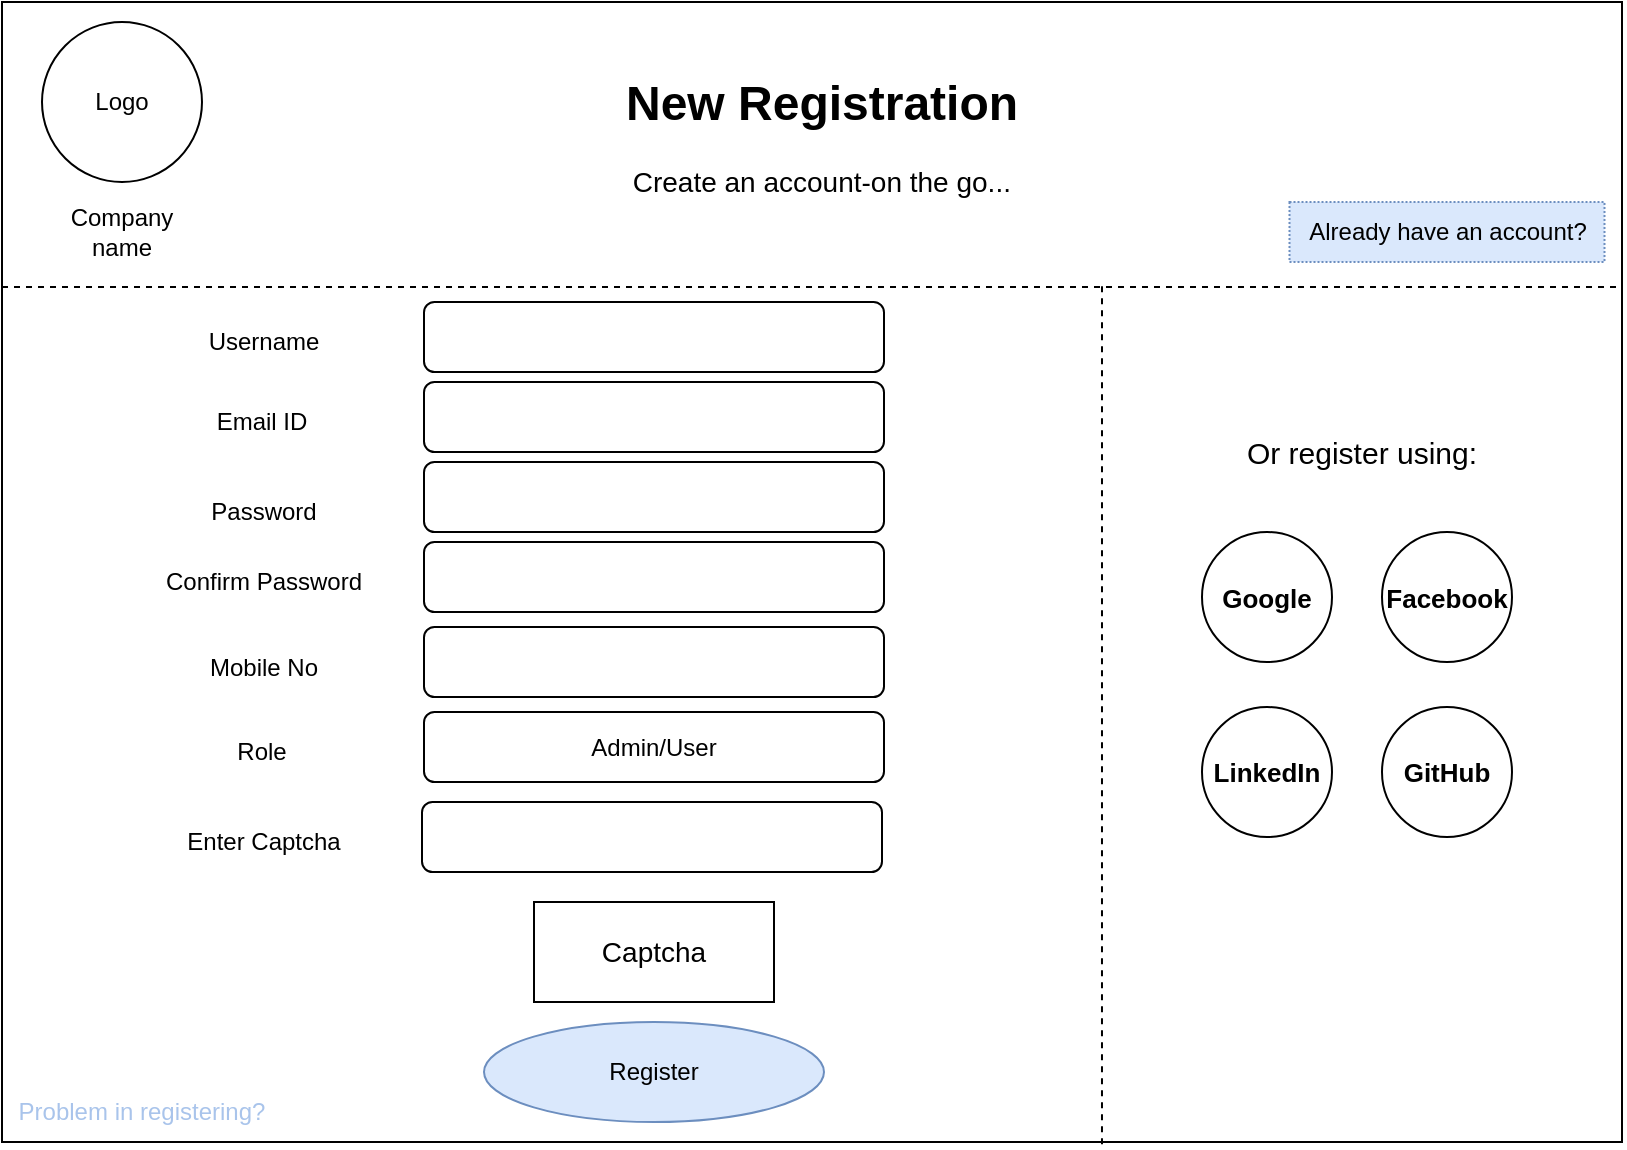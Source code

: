 <mxfile version="25.0.1">
  <diagram name="Page-1" id="a4X9eO-6MVo2i-jiWQWy">
    <mxGraphModel dx="1004" dy="587" grid="1" gridSize="10" guides="1" tooltips="1" connect="1" arrows="1" fold="1" page="1" pageScale="1" pageWidth="827" pageHeight="1169" math="0" shadow="0">
      <root>
        <mxCell id="0" />
        <mxCell id="1" parent="0" />
        <mxCell id="lu0h1AL_IJaP39AaXj-P-2" value="" style="rounded=0;whiteSpace=wrap;html=1;strokeColor=#000000;" parent="1" vertex="1">
          <mxGeometry y="40" width="810" height="570" as="geometry" />
        </mxCell>
        <mxCell id="lu0h1AL_IJaP39AaXj-P-4" value="Logo" style="ellipse;whiteSpace=wrap;html=1;aspect=fixed;" parent="1" vertex="1">
          <mxGeometry x="20" y="50" width="80" height="80" as="geometry" />
        </mxCell>
        <mxCell id="lu0h1AL_IJaP39AaXj-P-5" value="Company name" style="text;html=1;align=center;verticalAlign=middle;whiteSpace=wrap;rounded=0;" parent="1" vertex="1">
          <mxGeometry x="30" y="140" width="60" height="30" as="geometry" />
        </mxCell>
        <mxCell id="lu0h1AL_IJaP39AaXj-P-6" value="" style="endArrow=none;dashed=1;html=1;rounded=0;exitX=0;exitY=0.25;exitDx=0;exitDy=0;entryX=1;entryY=0.25;entryDx=0;entryDy=0;" parent="1" source="lu0h1AL_IJaP39AaXj-P-2" target="lu0h1AL_IJaP39AaXj-P-2" edge="1">
          <mxGeometry width="50" height="50" relative="1" as="geometry">
            <mxPoint x="390" y="320" as="sourcePoint" />
            <mxPoint x="440" y="270" as="targetPoint" />
          </mxGeometry>
        </mxCell>
        <mxCell id="lu0h1AL_IJaP39AaXj-P-8" value="&lt;h1 style=&quot;margin-top: 0px;&quot;&gt;New Registration&lt;/h1&gt;&lt;p&gt;&amp;nbsp;&lt;font style=&quot;font-size: 14px;&quot;&gt;Create an account-on the go...&lt;/font&gt;&lt;/p&gt;" style="text;html=1;whiteSpace=wrap;overflow=hidden;rounded=0;" parent="1" vertex="1">
          <mxGeometry x="310" y="70" width="220" height="80" as="geometry" />
        </mxCell>
        <mxCell id="lu0h1AL_IJaP39AaXj-P-9" value="Username" style="text;html=1;align=center;verticalAlign=middle;whiteSpace=wrap;rounded=0;" parent="1" vertex="1">
          <mxGeometry x="51" y="195" width="160" height="30" as="geometry" />
        </mxCell>
        <mxCell id="lu0h1AL_IJaP39AaXj-P-10" value="Email ID" style="text;html=1;align=center;verticalAlign=middle;whiteSpace=wrap;rounded=0;" parent="1" vertex="1">
          <mxGeometry x="50" y="235" width="160" height="30" as="geometry" />
        </mxCell>
        <mxCell id="lu0h1AL_IJaP39AaXj-P-11" value="Password" style="text;html=1;align=center;verticalAlign=middle;whiteSpace=wrap;rounded=0;" parent="1" vertex="1">
          <mxGeometry x="51" y="280" width="160" height="30" as="geometry" />
        </mxCell>
        <mxCell id="lu0h1AL_IJaP39AaXj-P-12" value="Confirm Password" style="text;html=1;align=center;verticalAlign=middle;whiteSpace=wrap;rounded=0;" parent="1" vertex="1">
          <mxGeometry x="51" y="315" width="160" height="30" as="geometry" />
        </mxCell>
        <mxCell id="lu0h1AL_IJaP39AaXj-P-13" value="Mobile No" style="text;html=1;align=center;verticalAlign=middle;whiteSpace=wrap;rounded=0;" parent="1" vertex="1">
          <mxGeometry x="51" y="357.5" width="160" height="30" as="geometry" />
        </mxCell>
        <mxCell id="lu0h1AL_IJaP39AaXj-P-14" value="" style="rounded=1;whiteSpace=wrap;html=1;" parent="1" vertex="1">
          <mxGeometry x="211" y="190" width="230" height="35" as="geometry" />
        </mxCell>
        <mxCell id="lu0h1AL_IJaP39AaXj-P-15" value="" style="rounded=1;whiteSpace=wrap;html=1;" parent="1" vertex="1">
          <mxGeometry x="211" y="230" width="230" height="35" as="geometry" />
        </mxCell>
        <mxCell id="lu0h1AL_IJaP39AaXj-P-16" value="" style="rounded=1;whiteSpace=wrap;html=1;" parent="1" vertex="1">
          <mxGeometry x="211" y="270" width="230" height="35" as="geometry" />
        </mxCell>
        <mxCell id="lu0h1AL_IJaP39AaXj-P-17" value="" style="rounded=1;whiteSpace=wrap;html=1;" parent="1" vertex="1">
          <mxGeometry x="211" y="310" width="230" height="35" as="geometry" />
        </mxCell>
        <mxCell id="lu0h1AL_IJaP39AaXj-P-18" value="" style="rounded=1;whiteSpace=wrap;html=1;" parent="1" vertex="1">
          <mxGeometry x="211" y="352.5" width="230" height="35" as="geometry" />
        </mxCell>
        <mxCell id="lu0h1AL_IJaP39AaXj-P-20" value="Admin/User" style="rounded=1;whiteSpace=wrap;html=1;" parent="1" vertex="1">
          <mxGeometry x="211" y="395" width="230" height="35" as="geometry" />
        </mxCell>
        <mxCell id="lu0h1AL_IJaP39AaXj-P-21" value="Role" style="text;html=1;align=center;verticalAlign=middle;whiteSpace=wrap;rounded=0;" parent="1" vertex="1">
          <mxGeometry x="50" y="400" width="160" height="30" as="geometry" />
        </mxCell>
        <mxCell id="lu0h1AL_IJaP39AaXj-P-25" value="Register" style="ellipse;whiteSpace=wrap;html=1;fillColor=#dae8fc;strokeColor=#6c8ebf;" parent="1" vertex="1">
          <mxGeometry x="241" y="550" width="170" height="50" as="geometry" />
        </mxCell>
        <mxCell id="lu0h1AL_IJaP39AaXj-P-29" value="Problem in registering?" style="text;html=1;align=center;verticalAlign=middle;whiteSpace=wrap;rounded=0;fontColor=#A9C4EB;" parent="1" vertex="1">
          <mxGeometry y="580" width="140" height="30" as="geometry" />
        </mxCell>
        <mxCell id="76Xmi_ikMheO4SGXP0-j-8" value="" style="endArrow=none;dashed=1;html=1;rounded=0;exitX=0.679;exitY=1.002;exitDx=0;exitDy=0;exitPerimeter=0;" parent="1" source="lu0h1AL_IJaP39AaXj-P-2" edge="1">
          <mxGeometry width="50" height="50" relative="1" as="geometry">
            <mxPoint x="390" y="320" as="sourcePoint" />
            <mxPoint x="550" y="180" as="targetPoint" />
          </mxGeometry>
        </mxCell>
        <mxCell id="76Xmi_ikMheO4SGXP0-j-9" value="&lt;font style=&quot;font-size: 15px;&quot;&gt;Or register using:&lt;/font&gt;" style="text;html=1;align=center;verticalAlign=middle;whiteSpace=wrap;rounded=0;" parent="1" vertex="1">
          <mxGeometry x="590" y="250" width="180" height="30" as="geometry" />
        </mxCell>
        <mxCell id="76Xmi_ikMheO4SGXP0-j-10" value="&lt;b&gt;&lt;font style=&quot;font-size: 13px;&quot;&gt;Google&lt;/font&gt;&lt;/b&gt;" style="ellipse;whiteSpace=wrap;html=1;aspect=fixed;" parent="1" vertex="1">
          <mxGeometry x="600" y="305" width="65" height="65" as="geometry" />
        </mxCell>
        <mxCell id="76Xmi_ikMheO4SGXP0-j-12" value="&lt;b&gt;&lt;font style=&quot;font-size: 13px;&quot;&gt;Facebook&lt;/font&gt;&lt;/b&gt;" style="ellipse;whiteSpace=wrap;html=1;aspect=fixed;" parent="1" vertex="1">
          <mxGeometry x="690" y="305" width="65" height="65" as="geometry" />
        </mxCell>
        <mxCell id="76Xmi_ikMheO4SGXP0-j-13" value="&lt;b&gt;&lt;font style=&quot;font-size: 13px;&quot;&gt;LinkedIn&lt;/font&gt;&lt;/b&gt;" style="ellipse;whiteSpace=wrap;html=1;aspect=fixed;" parent="1" vertex="1">
          <mxGeometry x="600" y="392.5" width="65" height="65" as="geometry" />
        </mxCell>
        <mxCell id="76Xmi_ikMheO4SGXP0-j-14" value="&lt;b&gt;&lt;font style=&quot;font-size: 13px;&quot;&gt;GitHub&lt;/font&gt;&lt;/b&gt;" style="ellipse;whiteSpace=wrap;html=1;aspect=fixed;" parent="1" vertex="1">
          <mxGeometry x="690" y="392.5" width="65" height="65" as="geometry" />
        </mxCell>
        <mxCell id="lu0h1AL_IJaP39AaXj-P-28" value="Already have an account?" style="text;html=1;align=center;verticalAlign=middle;whiteSpace=wrap;rounded=0;strokeColor=#6c8ebf;dashed=1;dashPattern=1 1;fillColor=#dae8fc;" parent="1" vertex="1">
          <mxGeometry x="643.75" y="140" width="157.5" height="30" as="geometry" />
        </mxCell>
        <mxCell id="FsxdL2fJVY9h3xicGC0K-2" value="&lt;font style=&quot;font-size: 14px;&quot;&gt;Captcha&lt;/font&gt;" style="rounded=0;whiteSpace=wrap;html=1;" vertex="1" parent="1">
          <mxGeometry x="266" y="490" width="120" height="50" as="geometry" />
        </mxCell>
        <mxCell id="FsxdL2fJVY9h3xicGC0K-3" value="" style="rounded=1;whiteSpace=wrap;html=1;" vertex="1" parent="1">
          <mxGeometry x="210" y="440" width="230" height="35" as="geometry" />
        </mxCell>
        <mxCell id="FsxdL2fJVY9h3xicGC0K-4" value="Enter Captcha" style="text;html=1;align=center;verticalAlign=middle;whiteSpace=wrap;rounded=0;" vertex="1" parent="1">
          <mxGeometry x="51" y="445" width="160" height="30" as="geometry" />
        </mxCell>
      </root>
    </mxGraphModel>
  </diagram>
</mxfile>
